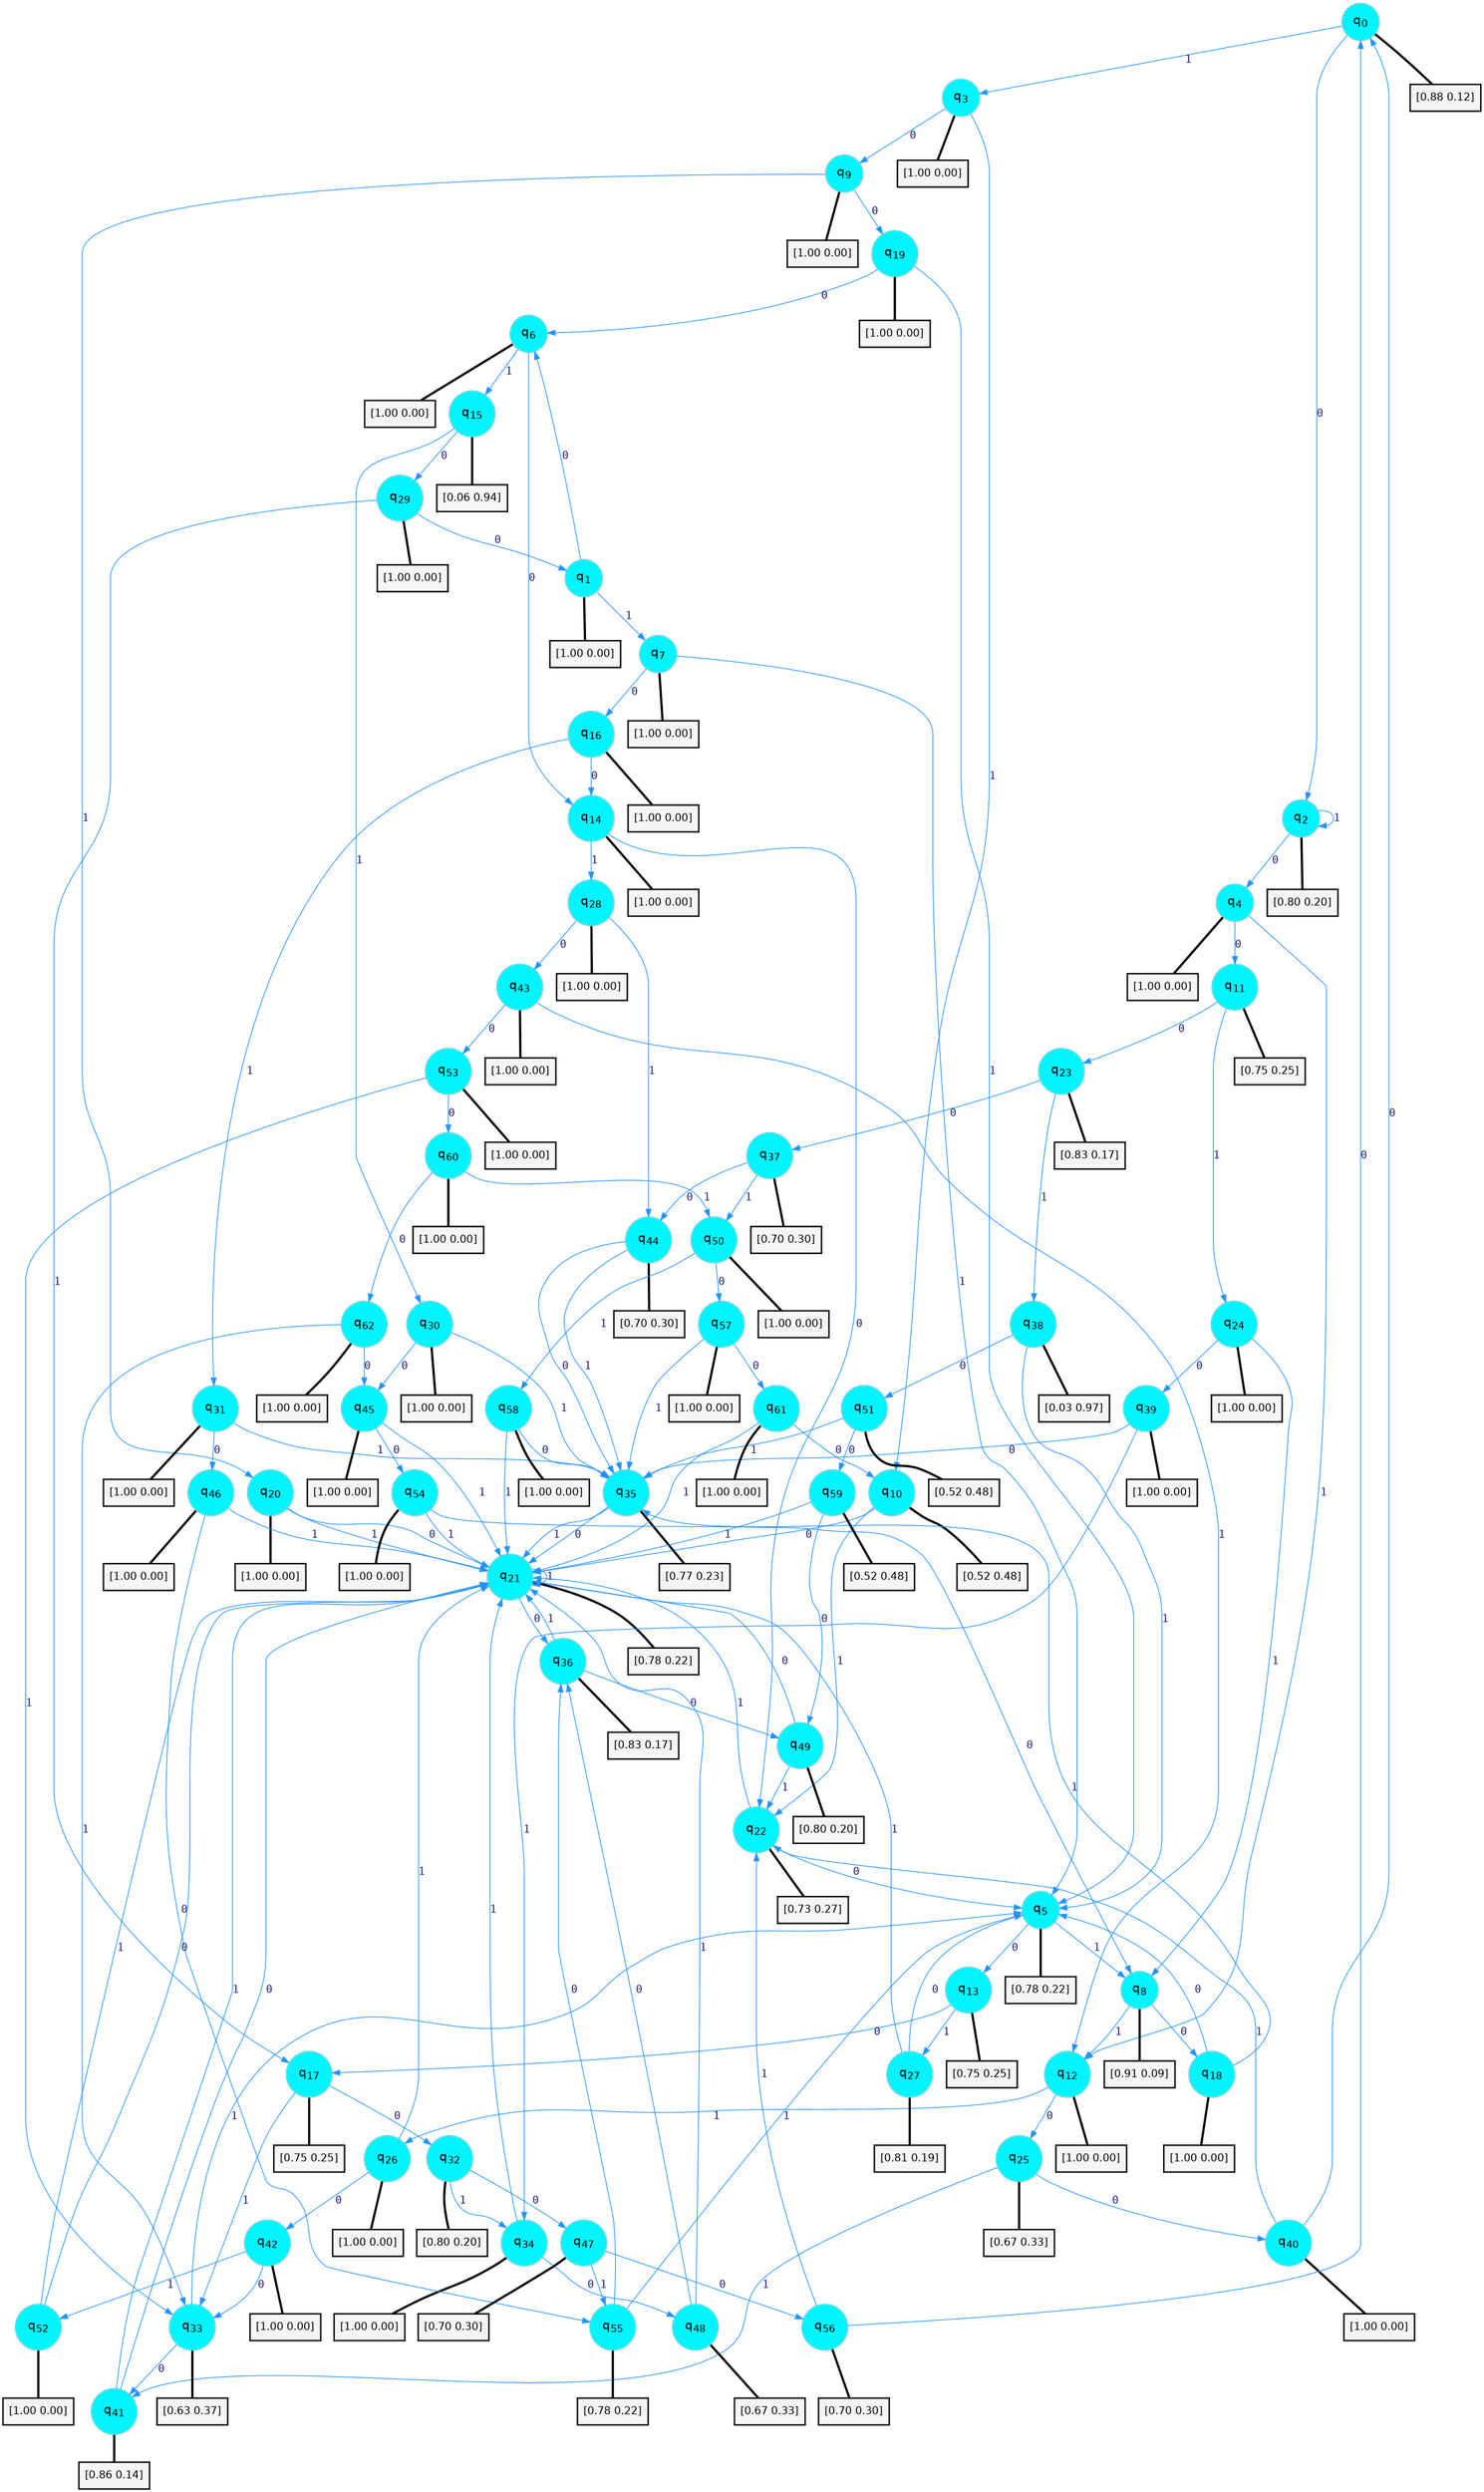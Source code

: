 digraph G {
graph [
bgcolor=transparent, dpi=300, rankdir=TD, size="40,25"];
node [
color=gray, fillcolor=turquoise1, fontcolor=black, fontname=Helvetica, fontsize=16, fontweight=bold, shape=circle, style=filled];
edge [
arrowsize=1, color=dodgerblue1, fontcolor=midnightblue, fontname=courier, fontweight=bold, penwidth=1, style=solid, weight=20];
0[label=<q<SUB>0</SUB>>];
1[label=<q<SUB>1</SUB>>];
2[label=<q<SUB>2</SUB>>];
3[label=<q<SUB>3</SUB>>];
4[label=<q<SUB>4</SUB>>];
5[label=<q<SUB>5</SUB>>];
6[label=<q<SUB>6</SUB>>];
7[label=<q<SUB>7</SUB>>];
8[label=<q<SUB>8</SUB>>];
9[label=<q<SUB>9</SUB>>];
10[label=<q<SUB>10</SUB>>];
11[label=<q<SUB>11</SUB>>];
12[label=<q<SUB>12</SUB>>];
13[label=<q<SUB>13</SUB>>];
14[label=<q<SUB>14</SUB>>];
15[label=<q<SUB>15</SUB>>];
16[label=<q<SUB>16</SUB>>];
17[label=<q<SUB>17</SUB>>];
18[label=<q<SUB>18</SUB>>];
19[label=<q<SUB>19</SUB>>];
20[label=<q<SUB>20</SUB>>];
21[label=<q<SUB>21</SUB>>];
22[label=<q<SUB>22</SUB>>];
23[label=<q<SUB>23</SUB>>];
24[label=<q<SUB>24</SUB>>];
25[label=<q<SUB>25</SUB>>];
26[label=<q<SUB>26</SUB>>];
27[label=<q<SUB>27</SUB>>];
28[label=<q<SUB>28</SUB>>];
29[label=<q<SUB>29</SUB>>];
30[label=<q<SUB>30</SUB>>];
31[label=<q<SUB>31</SUB>>];
32[label=<q<SUB>32</SUB>>];
33[label=<q<SUB>33</SUB>>];
34[label=<q<SUB>34</SUB>>];
35[label=<q<SUB>35</SUB>>];
36[label=<q<SUB>36</SUB>>];
37[label=<q<SUB>37</SUB>>];
38[label=<q<SUB>38</SUB>>];
39[label=<q<SUB>39</SUB>>];
40[label=<q<SUB>40</SUB>>];
41[label=<q<SUB>41</SUB>>];
42[label=<q<SUB>42</SUB>>];
43[label=<q<SUB>43</SUB>>];
44[label=<q<SUB>44</SUB>>];
45[label=<q<SUB>45</SUB>>];
46[label=<q<SUB>46</SUB>>];
47[label=<q<SUB>47</SUB>>];
48[label=<q<SUB>48</SUB>>];
49[label=<q<SUB>49</SUB>>];
50[label=<q<SUB>50</SUB>>];
51[label=<q<SUB>51</SUB>>];
52[label=<q<SUB>52</SUB>>];
53[label=<q<SUB>53</SUB>>];
54[label=<q<SUB>54</SUB>>];
55[label=<q<SUB>55</SUB>>];
56[label=<q<SUB>56</SUB>>];
57[label=<q<SUB>57</SUB>>];
58[label=<q<SUB>58</SUB>>];
59[label=<q<SUB>59</SUB>>];
60[label=<q<SUB>60</SUB>>];
61[label=<q<SUB>61</SUB>>];
62[label=<q<SUB>62</SUB>>];
63[label="[0.88 0.12]", shape=box,fontcolor=black, fontname=Helvetica, fontsize=14, penwidth=2, fillcolor=whitesmoke,color=black];
64[label="[1.00 0.00]", shape=box,fontcolor=black, fontname=Helvetica, fontsize=14, penwidth=2, fillcolor=whitesmoke,color=black];
65[label="[0.80 0.20]", shape=box,fontcolor=black, fontname=Helvetica, fontsize=14, penwidth=2, fillcolor=whitesmoke,color=black];
66[label="[1.00 0.00]", shape=box,fontcolor=black, fontname=Helvetica, fontsize=14, penwidth=2, fillcolor=whitesmoke,color=black];
67[label="[1.00 0.00]", shape=box,fontcolor=black, fontname=Helvetica, fontsize=14, penwidth=2, fillcolor=whitesmoke,color=black];
68[label="[0.78 0.22]", shape=box,fontcolor=black, fontname=Helvetica, fontsize=14, penwidth=2, fillcolor=whitesmoke,color=black];
69[label="[1.00 0.00]", shape=box,fontcolor=black, fontname=Helvetica, fontsize=14, penwidth=2, fillcolor=whitesmoke,color=black];
70[label="[1.00 0.00]", shape=box,fontcolor=black, fontname=Helvetica, fontsize=14, penwidth=2, fillcolor=whitesmoke,color=black];
71[label="[0.91 0.09]", shape=box,fontcolor=black, fontname=Helvetica, fontsize=14, penwidth=2, fillcolor=whitesmoke,color=black];
72[label="[1.00 0.00]", shape=box,fontcolor=black, fontname=Helvetica, fontsize=14, penwidth=2, fillcolor=whitesmoke,color=black];
73[label="[0.52 0.48]", shape=box,fontcolor=black, fontname=Helvetica, fontsize=14, penwidth=2, fillcolor=whitesmoke,color=black];
74[label="[0.75 0.25]", shape=box,fontcolor=black, fontname=Helvetica, fontsize=14, penwidth=2, fillcolor=whitesmoke,color=black];
75[label="[1.00 0.00]", shape=box,fontcolor=black, fontname=Helvetica, fontsize=14, penwidth=2, fillcolor=whitesmoke,color=black];
76[label="[0.75 0.25]", shape=box,fontcolor=black, fontname=Helvetica, fontsize=14, penwidth=2, fillcolor=whitesmoke,color=black];
77[label="[1.00 0.00]", shape=box,fontcolor=black, fontname=Helvetica, fontsize=14, penwidth=2, fillcolor=whitesmoke,color=black];
78[label="[0.06 0.94]", shape=box,fontcolor=black, fontname=Helvetica, fontsize=14, penwidth=2, fillcolor=whitesmoke,color=black];
79[label="[1.00 0.00]", shape=box,fontcolor=black, fontname=Helvetica, fontsize=14, penwidth=2, fillcolor=whitesmoke,color=black];
80[label="[0.75 0.25]", shape=box,fontcolor=black, fontname=Helvetica, fontsize=14, penwidth=2, fillcolor=whitesmoke,color=black];
81[label="[1.00 0.00]", shape=box,fontcolor=black, fontname=Helvetica, fontsize=14, penwidth=2, fillcolor=whitesmoke,color=black];
82[label="[1.00 0.00]", shape=box,fontcolor=black, fontname=Helvetica, fontsize=14, penwidth=2, fillcolor=whitesmoke,color=black];
83[label="[1.00 0.00]", shape=box,fontcolor=black, fontname=Helvetica, fontsize=14, penwidth=2, fillcolor=whitesmoke,color=black];
84[label="[0.78 0.22]", shape=box,fontcolor=black, fontname=Helvetica, fontsize=14, penwidth=2, fillcolor=whitesmoke,color=black];
85[label="[0.73 0.27]", shape=box,fontcolor=black, fontname=Helvetica, fontsize=14, penwidth=2, fillcolor=whitesmoke,color=black];
86[label="[0.83 0.17]", shape=box,fontcolor=black, fontname=Helvetica, fontsize=14, penwidth=2, fillcolor=whitesmoke,color=black];
87[label="[1.00 0.00]", shape=box,fontcolor=black, fontname=Helvetica, fontsize=14, penwidth=2, fillcolor=whitesmoke,color=black];
88[label="[0.67 0.33]", shape=box,fontcolor=black, fontname=Helvetica, fontsize=14, penwidth=2, fillcolor=whitesmoke,color=black];
89[label="[1.00 0.00]", shape=box,fontcolor=black, fontname=Helvetica, fontsize=14, penwidth=2, fillcolor=whitesmoke,color=black];
90[label="[0.81 0.19]", shape=box,fontcolor=black, fontname=Helvetica, fontsize=14, penwidth=2, fillcolor=whitesmoke,color=black];
91[label="[1.00 0.00]", shape=box,fontcolor=black, fontname=Helvetica, fontsize=14, penwidth=2, fillcolor=whitesmoke,color=black];
92[label="[1.00 0.00]", shape=box,fontcolor=black, fontname=Helvetica, fontsize=14, penwidth=2, fillcolor=whitesmoke,color=black];
93[label="[1.00 0.00]", shape=box,fontcolor=black, fontname=Helvetica, fontsize=14, penwidth=2, fillcolor=whitesmoke,color=black];
94[label="[1.00 0.00]", shape=box,fontcolor=black, fontname=Helvetica, fontsize=14, penwidth=2, fillcolor=whitesmoke,color=black];
95[label="[0.80 0.20]", shape=box,fontcolor=black, fontname=Helvetica, fontsize=14, penwidth=2, fillcolor=whitesmoke,color=black];
96[label="[0.63 0.37]", shape=box,fontcolor=black, fontname=Helvetica, fontsize=14, penwidth=2, fillcolor=whitesmoke,color=black];
97[label="[1.00 0.00]", shape=box,fontcolor=black, fontname=Helvetica, fontsize=14, penwidth=2, fillcolor=whitesmoke,color=black];
98[label="[0.77 0.23]", shape=box,fontcolor=black, fontname=Helvetica, fontsize=14, penwidth=2, fillcolor=whitesmoke,color=black];
99[label="[0.83 0.17]", shape=box,fontcolor=black, fontname=Helvetica, fontsize=14, penwidth=2, fillcolor=whitesmoke,color=black];
100[label="[0.70 0.30]", shape=box,fontcolor=black, fontname=Helvetica, fontsize=14, penwidth=2, fillcolor=whitesmoke,color=black];
101[label="[0.03 0.97]", shape=box,fontcolor=black, fontname=Helvetica, fontsize=14, penwidth=2, fillcolor=whitesmoke,color=black];
102[label="[1.00 0.00]", shape=box,fontcolor=black, fontname=Helvetica, fontsize=14, penwidth=2, fillcolor=whitesmoke,color=black];
103[label="[1.00 0.00]", shape=box,fontcolor=black, fontname=Helvetica, fontsize=14, penwidth=2, fillcolor=whitesmoke,color=black];
104[label="[0.86 0.14]", shape=box,fontcolor=black, fontname=Helvetica, fontsize=14, penwidth=2, fillcolor=whitesmoke,color=black];
105[label="[1.00 0.00]", shape=box,fontcolor=black, fontname=Helvetica, fontsize=14, penwidth=2, fillcolor=whitesmoke,color=black];
106[label="[1.00 0.00]", shape=box,fontcolor=black, fontname=Helvetica, fontsize=14, penwidth=2, fillcolor=whitesmoke,color=black];
107[label="[0.70 0.30]", shape=box,fontcolor=black, fontname=Helvetica, fontsize=14, penwidth=2, fillcolor=whitesmoke,color=black];
108[label="[1.00 0.00]", shape=box,fontcolor=black, fontname=Helvetica, fontsize=14, penwidth=2, fillcolor=whitesmoke,color=black];
109[label="[1.00 0.00]", shape=box,fontcolor=black, fontname=Helvetica, fontsize=14, penwidth=2, fillcolor=whitesmoke,color=black];
110[label="[0.70 0.30]", shape=box,fontcolor=black, fontname=Helvetica, fontsize=14, penwidth=2, fillcolor=whitesmoke,color=black];
111[label="[0.67 0.33]", shape=box,fontcolor=black, fontname=Helvetica, fontsize=14, penwidth=2, fillcolor=whitesmoke,color=black];
112[label="[0.80 0.20]", shape=box,fontcolor=black, fontname=Helvetica, fontsize=14, penwidth=2, fillcolor=whitesmoke,color=black];
113[label="[1.00 0.00]", shape=box,fontcolor=black, fontname=Helvetica, fontsize=14, penwidth=2, fillcolor=whitesmoke,color=black];
114[label="[0.52 0.48]", shape=box,fontcolor=black, fontname=Helvetica, fontsize=14, penwidth=2, fillcolor=whitesmoke,color=black];
115[label="[1.00 0.00]", shape=box,fontcolor=black, fontname=Helvetica, fontsize=14, penwidth=2, fillcolor=whitesmoke,color=black];
116[label="[1.00 0.00]", shape=box,fontcolor=black, fontname=Helvetica, fontsize=14, penwidth=2, fillcolor=whitesmoke,color=black];
117[label="[1.00 0.00]", shape=box,fontcolor=black, fontname=Helvetica, fontsize=14, penwidth=2, fillcolor=whitesmoke,color=black];
118[label="[0.78 0.22]", shape=box,fontcolor=black, fontname=Helvetica, fontsize=14, penwidth=2, fillcolor=whitesmoke,color=black];
119[label="[0.70 0.30]", shape=box,fontcolor=black, fontname=Helvetica, fontsize=14, penwidth=2, fillcolor=whitesmoke,color=black];
120[label="[1.00 0.00]", shape=box,fontcolor=black, fontname=Helvetica, fontsize=14, penwidth=2, fillcolor=whitesmoke,color=black];
121[label="[1.00 0.00]", shape=box,fontcolor=black, fontname=Helvetica, fontsize=14, penwidth=2, fillcolor=whitesmoke,color=black];
122[label="[0.52 0.48]", shape=box,fontcolor=black, fontname=Helvetica, fontsize=14, penwidth=2, fillcolor=whitesmoke,color=black];
123[label="[1.00 0.00]", shape=box,fontcolor=black, fontname=Helvetica, fontsize=14, penwidth=2, fillcolor=whitesmoke,color=black];
124[label="[1.00 0.00]", shape=box,fontcolor=black, fontname=Helvetica, fontsize=14, penwidth=2, fillcolor=whitesmoke,color=black];
125[label="[1.00 0.00]", shape=box,fontcolor=black, fontname=Helvetica, fontsize=14, penwidth=2, fillcolor=whitesmoke,color=black];
0->2 [label=0];
0->3 [label=1];
0->63 [arrowhead=none, penwidth=3,color=black];
1->6 [label=0];
1->7 [label=1];
1->64 [arrowhead=none, penwidth=3,color=black];
2->4 [label=0];
2->2 [label=1];
2->65 [arrowhead=none, penwidth=3,color=black];
3->9 [label=0];
3->10 [label=1];
3->66 [arrowhead=none, penwidth=3,color=black];
4->11 [label=0];
4->12 [label=1];
4->67 [arrowhead=none, penwidth=3,color=black];
5->13 [label=0];
5->8 [label=1];
5->68 [arrowhead=none, penwidth=3,color=black];
6->14 [label=0];
6->15 [label=1];
6->69 [arrowhead=none, penwidth=3,color=black];
7->16 [label=0];
7->5 [label=1];
7->70 [arrowhead=none, penwidth=3,color=black];
8->18 [label=0];
8->12 [label=1];
8->71 [arrowhead=none, penwidth=3,color=black];
9->19 [label=0];
9->20 [label=1];
9->72 [arrowhead=none, penwidth=3,color=black];
10->21 [label=0];
10->22 [label=1];
10->73 [arrowhead=none, penwidth=3,color=black];
11->23 [label=0];
11->24 [label=1];
11->74 [arrowhead=none, penwidth=3,color=black];
12->25 [label=0];
12->26 [label=1];
12->75 [arrowhead=none, penwidth=3,color=black];
13->17 [label=0];
13->27 [label=1];
13->76 [arrowhead=none, penwidth=3,color=black];
14->22 [label=0];
14->28 [label=1];
14->77 [arrowhead=none, penwidth=3,color=black];
15->29 [label=0];
15->30 [label=1];
15->78 [arrowhead=none, penwidth=3,color=black];
16->14 [label=0];
16->31 [label=1];
16->79 [arrowhead=none, penwidth=3,color=black];
17->32 [label=0];
17->33 [label=1];
17->80 [arrowhead=none, penwidth=3,color=black];
18->5 [label=0];
18->35 [label=1];
18->81 [arrowhead=none, penwidth=3,color=black];
19->6 [label=0];
19->5 [label=1];
19->82 [arrowhead=none, penwidth=3,color=black];
20->21 [label=0];
20->21 [label=1];
20->83 [arrowhead=none, penwidth=3,color=black];
21->36 [label=0];
21->21 [label=1];
21->84 [arrowhead=none, penwidth=3,color=black];
22->5 [label=0];
22->21 [label=1];
22->85 [arrowhead=none, penwidth=3,color=black];
23->37 [label=0];
23->38 [label=1];
23->86 [arrowhead=none, penwidth=3,color=black];
24->39 [label=0];
24->8 [label=1];
24->87 [arrowhead=none, penwidth=3,color=black];
25->40 [label=0];
25->41 [label=1];
25->88 [arrowhead=none, penwidth=3,color=black];
26->42 [label=0];
26->21 [label=1];
26->89 [arrowhead=none, penwidth=3,color=black];
27->5 [label=0];
27->21 [label=1];
27->90 [arrowhead=none, penwidth=3,color=black];
28->43 [label=0];
28->44 [label=1];
28->91 [arrowhead=none, penwidth=3,color=black];
29->1 [label=0];
29->17 [label=1];
29->92 [arrowhead=none, penwidth=3,color=black];
30->45 [label=0];
30->35 [label=1];
30->93 [arrowhead=none, penwidth=3,color=black];
31->46 [label=0];
31->35 [label=1];
31->94 [arrowhead=none, penwidth=3,color=black];
32->47 [label=0];
32->34 [label=1];
32->95 [arrowhead=none, penwidth=3,color=black];
33->41 [label=0];
33->5 [label=1];
33->96 [arrowhead=none, penwidth=3,color=black];
34->48 [label=0];
34->21 [label=1];
34->97 [arrowhead=none, penwidth=3,color=black];
35->21 [label=0];
35->21 [label=1];
35->98 [arrowhead=none, penwidth=3,color=black];
36->49 [label=0];
36->21 [label=1];
36->99 [arrowhead=none, penwidth=3,color=black];
37->44 [label=0];
37->50 [label=1];
37->100 [arrowhead=none, penwidth=3,color=black];
38->51 [label=0];
38->5 [label=1];
38->101 [arrowhead=none, penwidth=3,color=black];
39->35 [label=0];
39->34 [label=1];
39->102 [arrowhead=none, penwidth=3,color=black];
40->0 [label=0];
40->22 [label=1];
40->103 [arrowhead=none, penwidth=3,color=black];
41->21 [label=0];
41->21 [label=1];
41->104 [arrowhead=none, penwidth=3,color=black];
42->33 [label=0];
42->52 [label=1];
42->105 [arrowhead=none, penwidth=3,color=black];
43->53 [label=0];
43->12 [label=1];
43->106 [arrowhead=none, penwidth=3,color=black];
44->35 [label=0];
44->35 [label=1];
44->107 [arrowhead=none, penwidth=3,color=black];
45->54 [label=0];
45->21 [label=1];
45->108 [arrowhead=none, penwidth=3,color=black];
46->55 [label=0];
46->21 [label=1];
46->109 [arrowhead=none, penwidth=3,color=black];
47->56 [label=0];
47->55 [label=1];
47->110 [arrowhead=none, penwidth=3,color=black];
48->36 [label=0];
48->21 [label=1];
48->111 [arrowhead=none, penwidth=3,color=black];
49->21 [label=0];
49->22 [label=1];
49->112 [arrowhead=none, penwidth=3,color=black];
50->57 [label=0];
50->58 [label=1];
50->113 [arrowhead=none, penwidth=3,color=black];
51->59 [label=0];
51->35 [label=1];
51->114 [arrowhead=none, penwidth=3,color=black];
52->21 [label=0];
52->21 [label=1];
52->115 [arrowhead=none, penwidth=3,color=black];
53->60 [label=0];
53->33 [label=1];
53->116 [arrowhead=none, penwidth=3,color=black];
54->8 [label=0];
54->21 [label=1];
54->117 [arrowhead=none, penwidth=3,color=black];
55->36 [label=0];
55->5 [label=1];
55->118 [arrowhead=none, penwidth=3,color=black];
56->0 [label=0];
56->22 [label=1];
56->119 [arrowhead=none, penwidth=3,color=black];
57->61 [label=0];
57->35 [label=1];
57->120 [arrowhead=none, penwidth=3,color=black];
58->35 [label=0];
58->21 [label=1];
58->121 [arrowhead=none, penwidth=3,color=black];
59->49 [label=0];
59->21 [label=1];
59->122 [arrowhead=none, penwidth=3,color=black];
60->62 [label=0];
60->50 [label=1];
60->123 [arrowhead=none, penwidth=3,color=black];
61->10 [label=0];
61->21 [label=1];
61->124 [arrowhead=none, penwidth=3,color=black];
62->45 [label=0];
62->33 [label=1];
62->125 [arrowhead=none, penwidth=3,color=black];
}
